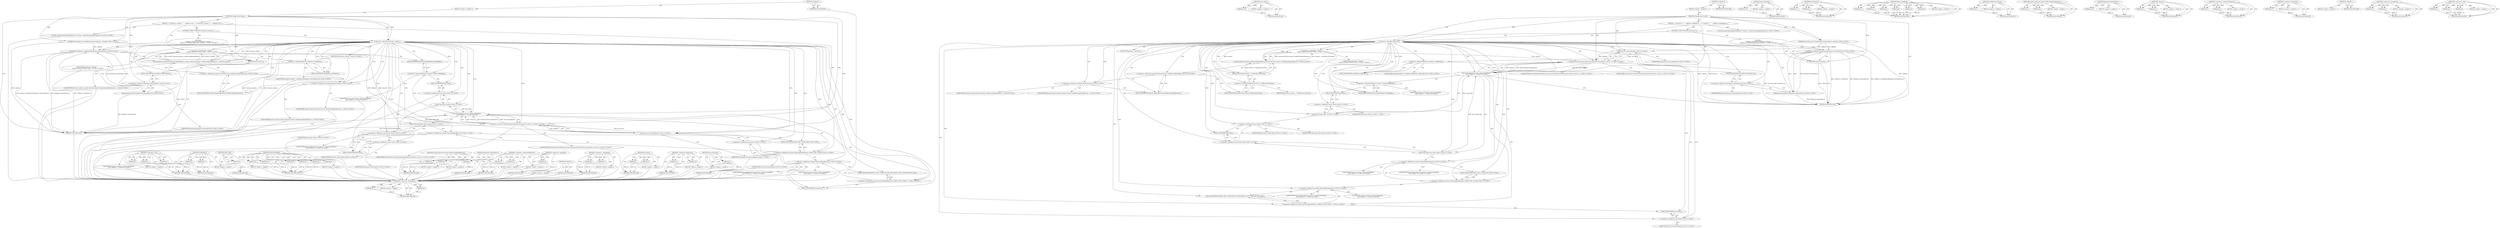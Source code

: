 digraph "std.move" {
vulnerable_114 [label=<(METHOD,&lt;operator&gt;.fieldAccess)>];
vulnerable_115 [label=<(PARAM,p1)>];
vulnerable_116 [label=<(PARAM,p2)>];
vulnerable_117 [label=<(BLOCK,&lt;empty&gt;,&lt;empty&gt;)>];
vulnerable_118 [label=<(METHOD_RETURN,ANY)>];
vulnerable_142 [label=<(METHOD,base.Time)>];
vulnerable_143 [label=<(PARAM,p1)>];
vulnerable_144 [label=<(BLOCK,&lt;empty&gt;,&lt;empty&gt;)>];
vulnerable_145 [label=<(METHOD_RETURN,ANY)>];
vulnerable_6 [label=<(METHOD,&lt;global&gt;)<SUB>1</SUB>>];
vulnerable_7 [label=<(BLOCK,&lt;empty&gt;,&lt;empty&gt;)<SUB>1</SUB>>];
vulnerable_8 [label=<(METHOD,ClearBrowserCache)<SUB>1</SUB>>];
vulnerable_9 [label="<(PARAM,std::unique_ptr&lt;ClearBrowserCacheCallback&gt; callback)<SUB>2</SUB>>"];
vulnerable_10 [label=<(BLOCK,{
  if (!process_) {
     callback-&gt;sendFailure...,{
  if (!process_) {
     callback-&gt;sendFailure...)<SUB>2</SUB>>];
vulnerable_11 [label=<(CONTROL_STRUCTURE,IF,if (!process_))<SUB>3</SUB>>];
vulnerable_12 [label=<(&lt;operator&gt;.logicalNot,!process_)<SUB>3</SUB>>];
vulnerable_13 [label=<(IDENTIFIER,process_,!process_)<SUB>3</SUB>>];
vulnerable_14 [label="<(BLOCK,{
     callback-&gt;sendFailure(Response::Internal...,{
     callback-&gt;sendFailure(Response::Internal...)<SUB>3</SUB>>"];
vulnerable_15 [label="<(sendFailure,callback-&gt;sendFailure(Response::InternalError()))<SUB>4</SUB>>"];
vulnerable_16 [label=<(&lt;operator&gt;.indirectFieldAccess,callback-&gt;sendFailure)<SUB>4</SUB>>];
vulnerable_17 [label="<(IDENTIFIER,callback,callback-&gt;sendFailure(Response::InternalError()))<SUB>4</SUB>>"];
vulnerable_18 [label=<(FIELD_IDENTIFIER,sendFailure,sendFailure)<SUB>4</SUB>>];
vulnerable_19 [label="<(Response.InternalError,Response::InternalError())<SUB>4</SUB>>"];
vulnerable_20 [label="<(&lt;operator&gt;.fieldAccess,Response::InternalError)<SUB>4</SUB>>"];
vulnerable_21 [label="<(IDENTIFIER,Response,Response::InternalError())<SUB>4</SUB>>"];
vulnerable_22 [label=<(FIELD_IDENTIFIER,InternalError,InternalError)<SUB>4</SUB>>];
vulnerable_23 [label=<(RETURN,return;,return;)<SUB>5</SUB>>];
vulnerable_24 [label="<(LOCAL,content.BrowsingDataRemover* remover: content.BrowsingDataRemover*)<SUB>7</SUB>>"];
vulnerable_25 [label="<(&lt;operator&gt;.assignment,* remover =
      content::BrowserContext::GetB...)<SUB>7</SUB>>"];
vulnerable_26 [label="<(IDENTIFIER,remover,* remover =
      content::BrowserContext::GetB...)<SUB>7</SUB>>"];
vulnerable_27 [label="<(content.BrowserContext.GetBrowsingDataRemover,content::BrowserContext::GetBrowsingDataRemover...)<SUB>8</SUB>>"];
vulnerable_28 [label="<(&lt;operator&gt;.fieldAccess,content::BrowserContext::GetBrowsingDataRemover)<SUB>8</SUB>>"];
vulnerable_29 [label="<(&lt;operator&gt;.fieldAccess,content::BrowserContext)<SUB>8</SUB>>"];
vulnerable_30 [label="<(IDENTIFIER,content,content::BrowserContext::GetBrowsingDataRemover...)<SUB>8</SUB>>"];
vulnerable_31 [label="<(IDENTIFIER,BrowserContext,content::BrowserContext::GetBrowsingDataRemover...)<SUB>8</SUB>>"];
vulnerable_32 [label=<(FIELD_IDENTIFIER,GetBrowsingDataRemover,GetBrowsingDataRemover)<SUB>8</SUB>>];
vulnerable_33 [label=<(GetBrowserContext,process_-&gt;GetBrowserContext())<SUB>9</SUB>>];
vulnerable_34 [label=<(&lt;operator&gt;.indirectFieldAccess,process_-&gt;GetBrowserContext)<SUB>9</SUB>>];
vulnerable_35 [label=<(IDENTIFIER,process_,process_-&gt;GetBrowserContext())<SUB>9</SUB>>];
vulnerable_36 [label=<(FIELD_IDENTIFIER,GetBrowserContext,GetBrowserContext)<SUB>9</SUB>>];
vulnerable_37 [label="<(RemoveAndReply,remover-&gt;RemoveAndReply(
       base::Time(), b...)<SUB>10</SUB>>"];
vulnerable_38 [label=<(&lt;operator&gt;.indirectFieldAccess,remover-&gt;RemoveAndReply)<SUB>10</SUB>>];
vulnerable_39 [label="<(IDENTIFIER,remover,remover-&gt;RemoveAndReply(
       base::Time(), b...)<SUB>10</SUB>>"];
vulnerable_40 [label=<(FIELD_IDENTIFIER,RemoveAndReply,RemoveAndReply)<SUB>10</SUB>>];
vulnerable_41 [label="<(base.Time,base::Time())<SUB>11</SUB>>"];
vulnerable_42 [label="<(&lt;operator&gt;.fieldAccess,base::Time)<SUB>11</SUB>>"];
vulnerable_43 [label="<(IDENTIFIER,base,base::Time())<SUB>11</SUB>>"];
vulnerable_44 [label=<(FIELD_IDENTIFIER,Time,Time)<SUB>11</SUB>>];
vulnerable_45 [label="<(base.Time.Max,base::Time::Max())<SUB>11</SUB>>"];
vulnerable_46 [label="<(&lt;operator&gt;.fieldAccess,base::Time::Max)<SUB>11</SUB>>"];
vulnerable_47 [label="<(&lt;operator&gt;.fieldAccess,base::Time)<SUB>11</SUB>>"];
vulnerable_48 [label="<(IDENTIFIER,base,base::Time::Max())<SUB>11</SUB>>"];
vulnerable_49 [label="<(IDENTIFIER,Time,base::Time::Max())<SUB>11</SUB>>"];
vulnerable_50 [label=<(FIELD_IDENTIFIER,Max,Max)<SUB>11</SUB>>];
vulnerable_51 [label="<(&lt;operator&gt;.fieldAccess,content::BrowsingDataRemover::DATA_TYPE_CACHE)<SUB>12</SUB>>"];
vulnerable_52 [label="<(&lt;operator&gt;.fieldAccess,content::BrowsingDataRemover)<SUB>12</SUB>>"];
vulnerable_53 [label="<(IDENTIFIER,content,remover-&gt;RemoveAndReply(
       base::Time(), b...)<SUB>12</SUB>>"];
vulnerable_54 [label="<(IDENTIFIER,BrowsingDataRemover,remover-&gt;RemoveAndReply(
       base::Time(), b...)<SUB>12</SUB>>"];
vulnerable_55 [label=<(FIELD_IDENTIFIER,DATA_TYPE_CACHE,DATA_TYPE_CACHE)<SUB>12</SUB>>];
vulnerable_56 [label="<(&lt;operator&gt;.fieldAccess,content::BrowsingDataRemover::ORIGIN_TYPE_UNPRO...)<SUB>13</SUB>>"];
vulnerable_57 [label="<(&lt;operator&gt;.fieldAccess,content::BrowsingDataRemover)<SUB>13</SUB>>"];
vulnerable_58 [label="<(IDENTIFIER,content,remover-&gt;RemoveAndReply(
       base::Time(), b...)<SUB>13</SUB>>"];
vulnerable_59 [label="<(IDENTIFIER,BrowsingDataRemover,remover-&gt;RemoveAndReply(
       base::Time(), b...)<SUB>13</SUB>>"];
vulnerable_60 [label=<(FIELD_IDENTIFIER,ORIGIN_TYPE_UNPROTECTED_WEB,ORIGIN_TYPE_UNPROTECTED_WEB)<SUB>13</SUB>>];
vulnerable_61 [label="<(&lt;operator&gt;.new,new DevtoolsClearCacheObserver(remover, std::mo...)<SUB>14</SUB>>"];
vulnerable_62 [label="<(IDENTIFIER,DevtoolsClearCacheObserver,new DevtoolsClearCacheObserver(remover, std::mo...)<SUB>14</SUB>>"];
vulnerable_63 [label="<(IDENTIFIER,remover,new DevtoolsClearCacheObserver(remover, std::mo...)<SUB>14</SUB>>"];
vulnerable_64 [label="<(std.move,std::move(callback))<SUB>14</SUB>>"];
vulnerable_65 [label="<(&lt;operator&gt;.fieldAccess,std::move)<SUB>14</SUB>>"];
vulnerable_66 [label="<(IDENTIFIER,std,std::move(callback))<SUB>14</SUB>>"];
vulnerable_67 [label=<(FIELD_IDENTIFIER,move,move)<SUB>14</SUB>>];
vulnerable_68 [label="<(IDENTIFIER,callback,std::move(callback))<SUB>14</SUB>>"];
vulnerable_69 [label=<(METHOD_RETURN,void)<SUB>1</SUB>>];
vulnerable_71 [label=<(METHOD_RETURN,ANY)<SUB>1</SUB>>];
vulnerable_146 [label=<(METHOD,base.Time.Max)>];
vulnerable_147 [label=<(PARAM,p1)>];
vulnerable_148 [label=<(BLOCK,&lt;empty&gt;,&lt;empty&gt;)>];
vulnerable_149 [label=<(METHOD_RETURN,ANY)>];
vulnerable_100 [label=<(METHOD,sendFailure)>];
vulnerable_101 [label=<(PARAM,p1)>];
vulnerable_102 [label=<(PARAM,p2)>];
vulnerable_103 [label=<(BLOCK,&lt;empty&gt;,&lt;empty&gt;)>];
vulnerable_104 [label=<(METHOD_RETURN,ANY)>];
vulnerable_133 [label=<(METHOD,RemoveAndReply)>];
vulnerable_134 [label=<(PARAM,p1)>];
vulnerable_135 [label=<(PARAM,p2)>];
vulnerable_136 [label=<(PARAM,p3)>];
vulnerable_137 [label=<(PARAM,p4)>];
vulnerable_138 [label=<(PARAM,p5)>];
vulnerable_139 [label=<(PARAM,p6)>];
vulnerable_140 [label=<(BLOCK,&lt;empty&gt;,&lt;empty&gt;)>];
vulnerable_141 [label=<(METHOD_RETURN,ANY)>];
vulnerable_129 [label=<(METHOD,GetBrowserContext)>];
vulnerable_130 [label=<(PARAM,p1)>];
vulnerable_131 [label=<(BLOCK,&lt;empty&gt;,&lt;empty&gt;)>];
vulnerable_132 [label=<(METHOD_RETURN,ANY)>];
vulnerable_124 [label=<(METHOD,content.BrowserContext.GetBrowsingDataRemover)>];
vulnerable_125 [label=<(PARAM,p1)>];
vulnerable_126 [label=<(PARAM,p2)>];
vulnerable_127 [label=<(BLOCK,&lt;empty&gt;,&lt;empty&gt;)>];
vulnerable_128 [label=<(METHOD_RETURN,ANY)>];
vulnerable_110 [label=<(METHOD,Response.InternalError)>];
vulnerable_111 [label=<(PARAM,p1)>];
vulnerable_112 [label=<(BLOCK,&lt;empty&gt;,&lt;empty&gt;)>];
vulnerable_113 [label=<(METHOD_RETURN,ANY)>];
vulnerable_156 [label=<(METHOD,std.move)>];
vulnerable_157 [label=<(PARAM,p1)>];
vulnerable_158 [label=<(PARAM,p2)>];
vulnerable_159 [label=<(BLOCK,&lt;empty&gt;,&lt;empty&gt;)>];
vulnerable_160 [label=<(METHOD_RETURN,ANY)>];
vulnerable_105 [label=<(METHOD,&lt;operator&gt;.indirectFieldAccess)>];
vulnerable_106 [label=<(PARAM,p1)>];
vulnerable_107 [label=<(PARAM,p2)>];
vulnerable_108 [label=<(BLOCK,&lt;empty&gt;,&lt;empty&gt;)>];
vulnerable_109 [label=<(METHOD_RETURN,ANY)>];
vulnerable_96 [label=<(METHOD,&lt;operator&gt;.logicalNot)>];
vulnerable_97 [label=<(PARAM,p1)>];
vulnerable_98 [label=<(BLOCK,&lt;empty&gt;,&lt;empty&gt;)>];
vulnerable_99 [label=<(METHOD_RETURN,ANY)>];
vulnerable_90 [label=<(METHOD,&lt;global&gt;)<SUB>1</SUB>>];
vulnerable_91 [label=<(BLOCK,&lt;empty&gt;,&lt;empty&gt;)>];
vulnerable_92 [label=<(METHOD_RETURN,ANY)>];
vulnerable_119 [label=<(METHOD,&lt;operator&gt;.assignment)>];
vulnerable_120 [label=<(PARAM,p1)>];
vulnerable_121 [label=<(PARAM,p2)>];
vulnerable_122 [label=<(BLOCK,&lt;empty&gt;,&lt;empty&gt;)>];
vulnerable_123 [label=<(METHOD_RETURN,ANY)>];
vulnerable_150 [label=<(METHOD,&lt;operator&gt;.new)>];
vulnerable_151 [label=<(PARAM,p1)>];
vulnerable_152 [label=<(PARAM,p2)>];
vulnerable_153 [label=<(PARAM,p3)>];
vulnerable_154 [label=<(BLOCK,&lt;empty&gt;,&lt;empty&gt;)>];
vulnerable_155 [label=<(METHOD_RETURN,ANY)>];
fixed_111 [label=<(METHOD,&lt;operator&gt;.fieldAccess)>];
fixed_112 [label=<(PARAM,p1)>];
fixed_113 [label=<(PARAM,p2)>];
fixed_114 [label=<(BLOCK,&lt;empty&gt;,&lt;empty&gt;)>];
fixed_115 [label=<(METHOD_RETURN,ANY)>];
fixed_139 [label=<(METHOD,base.Time.Max)>];
fixed_140 [label=<(PARAM,p1)>];
fixed_141 [label=<(BLOCK,&lt;empty&gt;,&lt;empty&gt;)>];
fixed_142 [label=<(METHOD_RETURN,ANY)>];
fixed_6 [label=<(METHOD,&lt;global&gt;)<SUB>1</SUB>>];
fixed_7 [label=<(BLOCK,&lt;empty&gt;,&lt;empty&gt;)<SUB>1</SUB>>];
fixed_8 [label=<(METHOD,ClearBrowserCache)<SUB>1</SUB>>];
fixed_9 [label="<(PARAM,std::unique_ptr&lt;ClearBrowserCacheCallback&gt; callback)<SUB>2</SUB>>"];
fixed_10 [label=<(BLOCK,{
  if (!browser_context_) {
     callback-&gt;sen...,{
  if (!browser_context_) {
     callback-&gt;sen...)<SUB>2</SUB>>];
fixed_11 [label=<(CONTROL_STRUCTURE,IF,if (!browser_context_))<SUB>3</SUB>>];
fixed_12 [label=<(&lt;operator&gt;.logicalNot,!browser_context_)<SUB>3</SUB>>];
fixed_13 [label=<(IDENTIFIER,browser_context_,!browser_context_)<SUB>3</SUB>>];
fixed_14 [label="<(BLOCK,{
     callback-&gt;sendFailure(Response::Internal...,{
     callback-&gt;sendFailure(Response::Internal...)<SUB>3</SUB>>"];
fixed_15 [label="<(sendFailure,callback-&gt;sendFailure(Response::InternalError()))<SUB>4</SUB>>"];
fixed_16 [label=<(&lt;operator&gt;.indirectFieldAccess,callback-&gt;sendFailure)<SUB>4</SUB>>];
fixed_17 [label="<(IDENTIFIER,callback,callback-&gt;sendFailure(Response::InternalError()))<SUB>4</SUB>>"];
fixed_18 [label=<(FIELD_IDENTIFIER,sendFailure,sendFailure)<SUB>4</SUB>>];
fixed_19 [label="<(Response.InternalError,Response::InternalError())<SUB>4</SUB>>"];
fixed_20 [label="<(&lt;operator&gt;.fieldAccess,Response::InternalError)<SUB>4</SUB>>"];
fixed_21 [label="<(IDENTIFIER,Response,Response::InternalError())<SUB>4</SUB>>"];
fixed_22 [label=<(FIELD_IDENTIFIER,InternalError,InternalError)<SUB>4</SUB>>];
fixed_23 [label=<(RETURN,return;,return;)<SUB>5</SUB>>];
fixed_24 [label="<(LOCAL,content.BrowsingDataRemover* remover: content.BrowsingDataRemover*)<SUB>7</SUB>>"];
fixed_25 [label="<(&lt;operator&gt;.assignment,* remover =
      content::BrowserContext::GetB...)<SUB>7</SUB>>"];
fixed_26 [label="<(IDENTIFIER,remover,* remover =
      content::BrowserContext::GetB...)<SUB>7</SUB>>"];
fixed_27 [label="<(content.BrowserContext.GetBrowsingDataRemover,content::BrowserContext::GetBrowsingDataRemover...)<SUB>8</SUB>>"];
fixed_28 [label="<(&lt;operator&gt;.fieldAccess,content::BrowserContext::GetBrowsingDataRemover)<SUB>8</SUB>>"];
fixed_29 [label="<(&lt;operator&gt;.fieldAccess,content::BrowserContext)<SUB>8</SUB>>"];
fixed_30 [label="<(IDENTIFIER,content,content::BrowserContext::GetBrowsingDataRemover...)<SUB>8</SUB>>"];
fixed_31 [label="<(IDENTIFIER,BrowserContext,content::BrowserContext::GetBrowsingDataRemover...)<SUB>8</SUB>>"];
fixed_32 [label=<(FIELD_IDENTIFIER,GetBrowsingDataRemover,GetBrowsingDataRemover)<SUB>8</SUB>>];
fixed_33 [label="<(IDENTIFIER,browser_context_,content::BrowserContext::GetBrowsingDataRemover...)<SUB>8</SUB>>"];
fixed_34 [label="<(RemoveAndReply,remover-&gt;RemoveAndReply(
       base::Time(), b...)<SUB>9</SUB>>"];
fixed_35 [label=<(&lt;operator&gt;.indirectFieldAccess,remover-&gt;RemoveAndReply)<SUB>9</SUB>>];
fixed_36 [label="<(IDENTIFIER,remover,remover-&gt;RemoveAndReply(
       base::Time(), b...)<SUB>9</SUB>>"];
fixed_37 [label=<(FIELD_IDENTIFIER,RemoveAndReply,RemoveAndReply)<SUB>9</SUB>>];
fixed_38 [label="<(base.Time,base::Time())<SUB>10</SUB>>"];
fixed_39 [label="<(&lt;operator&gt;.fieldAccess,base::Time)<SUB>10</SUB>>"];
fixed_40 [label="<(IDENTIFIER,base,base::Time())<SUB>10</SUB>>"];
fixed_41 [label=<(FIELD_IDENTIFIER,Time,Time)<SUB>10</SUB>>];
fixed_42 [label="<(base.Time.Max,base::Time::Max())<SUB>10</SUB>>"];
fixed_43 [label="<(&lt;operator&gt;.fieldAccess,base::Time::Max)<SUB>10</SUB>>"];
fixed_44 [label="<(&lt;operator&gt;.fieldAccess,base::Time)<SUB>10</SUB>>"];
fixed_45 [label="<(IDENTIFIER,base,base::Time::Max())<SUB>10</SUB>>"];
fixed_46 [label="<(IDENTIFIER,Time,base::Time::Max())<SUB>10</SUB>>"];
fixed_47 [label=<(FIELD_IDENTIFIER,Max,Max)<SUB>10</SUB>>];
fixed_48 [label="<(&lt;operator&gt;.fieldAccess,content::BrowsingDataRemover::DATA_TYPE_CACHE)<SUB>11</SUB>>"];
fixed_49 [label="<(&lt;operator&gt;.fieldAccess,content::BrowsingDataRemover)<SUB>11</SUB>>"];
fixed_50 [label="<(IDENTIFIER,content,remover-&gt;RemoveAndReply(
       base::Time(), b...)<SUB>11</SUB>>"];
fixed_51 [label="<(IDENTIFIER,BrowsingDataRemover,remover-&gt;RemoveAndReply(
       base::Time(), b...)<SUB>11</SUB>>"];
fixed_52 [label=<(FIELD_IDENTIFIER,DATA_TYPE_CACHE,DATA_TYPE_CACHE)<SUB>11</SUB>>];
fixed_53 [label="<(&lt;operator&gt;.fieldAccess,content::BrowsingDataRemover::ORIGIN_TYPE_UNPRO...)<SUB>12</SUB>>"];
fixed_54 [label="<(&lt;operator&gt;.fieldAccess,content::BrowsingDataRemover)<SUB>12</SUB>>"];
fixed_55 [label="<(IDENTIFIER,content,remover-&gt;RemoveAndReply(
       base::Time(), b...)<SUB>12</SUB>>"];
fixed_56 [label="<(IDENTIFIER,BrowsingDataRemover,remover-&gt;RemoveAndReply(
       base::Time(), b...)<SUB>12</SUB>>"];
fixed_57 [label=<(FIELD_IDENTIFIER,ORIGIN_TYPE_UNPROTECTED_WEB,ORIGIN_TYPE_UNPROTECTED_WEB)<SUB>12</SUB>>];
fixed_58 [label="<(&lt;operator&gt;.new,new DevtoolsClearCacheObserver(remover, std::mo...)<SUB>13</SUB>>"];
fixed_59 [label="<(IDENTIFIER,DevtoolsClearCacheObserver,new DevtoolsClearCacheObserver(remover, std::mo...)<SUB>13</SUB>>"];
fixed_60 [label="<(IDENTIFIER,remover,new DevtoolsClearCacheObserver(remover, std::mo...)<SUB>13</SUB>>"];
fixed_61 [label="<(std.move,std::move(callback))<SUB>13</SUB>>"];
fixed_62 [label="<(&lt;operator&gt;.fieldAccess,std::move)<SUB>13</SUB>>"];
fixed_63 [label="<(IDENTIFIER,std,std::move(callback))<SUB>13</SUB>>"];
fixed_64 [label=<(FIELD_IDENTIFIER,move,move)<SUB>13</SUB>>];
fixed_65 [label="<(IDENTIFIER,callback,std::move(callback))<SUB>13</SUB>>"];
fixed_66 [label=<(METHOD_RETURN,void)<SUB>1</SUB>>];
fixed_68 [label=<(METHOD_RETURN,ANY)<SUB>1</SUB>>];
fixed_143 [label=<(METHOD,&lt;operator&gt;.new)>];
fixed_144 [label=<(PARAM,p1)>];
fixed_145 [label=<(PARAM,p2)>];
fixed_146 [label=<(PARAM,p3)>];
fixed_147 [label=<(BLOCK,&lt;empty&gt;,&lt;empty&gt;)>];
fixed_148 [label=<(METHOD_RETURN,ANY)>];
fixed_97 [label=<(METHOD,sendFailure)>];
fixed_98 [label=<(PARAM,p1)>];
fixed_99 [label=<(PARAM,p2)>];
fixed_100 [label=<(BLOCK,&lt;empty&gt;,&lt;empty&gt;)>];
fixed_101 [label=<(METHOD_RETURN,ANY)>];
fixed_135 [label=<(METHOD,base.Time)>];
fixed_136 [label=<(PARAM,p1)>];
fixed_137 [label=<(BLOCK,&lt;empty&gt;,&lt;empty&gt;)>];
fixed_138 [label=<(METHOD_RETURN,ANY)>];
fixed_126 [label=<(METHOD,RemoveAndReply)>];
fixed_127 [label=<(PARAM,p1)>];
fixed_128 [label=<(PARAM,p2)>];
fixed_129 [label=<(PARAM,p3)>];
fixed_130 [label=<(PARAM,p4)>];
fixed_131 [label=<(PARAM,p5)>];
fixed_132 [label=<(PARAM,p6)>];
fixed_133 [label=<(BLOCK,&lt;empty&gt;,&lt;empty&gt;)>];
fixed_134 [label=<(METHOD_RETURN,ANY)>];
fixed_121 [label=<(METHOD,content.BrowserContext.GetBrowsingDataRemover)>];
fixed_122 [label=<(PARAM,p1)>];
fixed_123 [label=<(PARAM,p2)>];
fixed_124 [label=<(BLOCK,&lt;empty&gt;,&lt;empty&gt;)>];
fixed_125 [label=<(METHOD_RETURN,ANY)>];
fixed_107 [label=<(METHOD,Response.InternalError)>];
fixed_108 [label=<(PARAM,p1)>];
fixed_109 [label=<(BLOCK,&lt;empty&gt;,&lt;empty&gt;)>];
fixed_110 [label=<(METHOD_RETURN,ANY)>];
fixed_102 [label=<(METHOD,&lt;operator&gt;.indirectFieldAccess)>];
fixed_103 [label=<(PARAM,p1)>];
fixed_104 [label=<(PARAM,p2)>];
fixed_105 [label=<(BLOCK,&lt;empty&gt;,&lt;empty&gt;)>];
fixed_106 [label=<(METHOD_RETURN,ANY)>];
fixed_93 [label=<(METHOD,&lt;operator&gt;.logicalNot)>];
fixed_94 [label=<(PARAM,p1)>];
fixed_95 [label=<(BLOCK,&lt;empty&gt;,&lt;empty&gt;)>];
fixed_96 [label=<(METHOD_RETURN,ANY)>];
fixed_87 [label=<(METHOD,&lt;global&gt;)<SUB>1</SUB>>];
fixed_88 [label=<(BLOCK,&lt;empty&gt;,&lt;empty&gt;)>];
fixed_89 [label=<(METHOD_RETURN,ANY)>];
fixed_116 [label=<(METHOD,&lt;operator&gt;.assignment)>];
fixed_117 [label=<(PARAM,p1)>];
fixed_118 [label=<(PARAM,p2)>];
fixed_119 [label=<(BLOCK,&lt;empty&gt;,&lt;empty&gt;)>];
fixed_120 [label=<(METHOD_RETURN,ANY)>];
fixed_149 [label=<(METHOD,std.move)>];
fixed_150 [label=<(PARAM,p1)>];
fixed_151 [label=<(PARAM,p2)>];
fixed_152 [label=<(BLOCK,&lt;empty&gt;,&lt;empty&gt;)>];
fixed_153 [label=<(METHOD_RETURN,ANY)>];
vulnerable_114 -> vulnerable_115  [key=0, label="AST: "];
vulnerable_114 -> vulnerable_115  [key=1, label="DDG: "];
vulnerable_114 -> vulnerable_117  [key=0, label="AST: "];
vulnerable_114 -> vulnerable_116  [key=0, label="AST: "];
vulnerable_114 -> vulnerable_116  [key=1, label="DDG: "];
vulnerable_114 -> vulnerable_118  [key=0, label="AST: "];
vulnerable_114 -> vulnerable_118  [key=1, label="CFG: "];
vulnerable_115 -> vulnerable_118  [key=0, label="DDG: p1"];
vulnerable_116 -> vulnerable_118  [key=0, label="DDG: p2"];
vulnerable_142 -> vulnerable_143  [key=0, label="AST: "];
vulnerable_142 -> vulnerable_143  [key=1, label="DDG: "];
vulnerable_142 -> vulnerable_144  [key=0, label="AST: "];
vulnerable_142 -> vulnerable_145  [key=0, label="AST: "];
vulnerable_142 -> vulnerable_145  [key=1, label="CFG: "];
vulnerable_143 -> vulnerable_145  [key=0, label="DDG: p1"];
vulnerable_6 -> vulnerable_7  [key=0, label="AST: "];
vulnerable_6 -> vulnerable_71  [key=0, label="AST: "];
vulnerable_6 -> vulnerable_71  [key=1, label="CFG: "];
vulnerable_7 -> vulnerable_8  [key=0, label="AST: "];
vulnerable_8 -> vulnerable_9  [key=0, label="AST: "];
vulnerable_8 -> vulnerable_9  [key=1, label="DDG: "];
vulnerable_8 -> vulnerable_10  [key=0, label="AST: "];
vulnerable_8 -> vulnerable_69  [key=0, label="AST: "];
vulnerable_8 -> vulnerable_12  [key=0, label="CFG: "];
vulnerable_8 -> vulnerable_12  [key=1, label="DDG: "];
vulnerable_8 -> vulnerable_23  [key=0, label="DDG: "];
vulnerable_8 -> vulnerable_61  [key=0, label="DDG: "];
vulnerable_8 -> vulnerable_64  [key=0, label="DDG: "];
vulnerable_9 -> vulnerable_69  [key=0, label="DDG: callback"];
vulnerable_9 -> vulnerable_15  [key=0, label="DDG: callback"];
vulnerable_9 -> vulnerable_64  [key=0, label="DDG: callback"];
vulnerable_10 -> vulnerable_11  [key=0, label="AST: "];
vulnerable_10 -> vulnerable_24  [key=0, label="AST: "];
vulnerable_10 -> vulnerable_25  [key=0, label="AST: "];
vulnerable_10 -> vulnerable_37  [key=0, label="AST: "];
vulnerable_11 -> vulnerable_12  [key=0, label="AST: "];
vulnerable_11 -> vulnerable_14  [key=0, label="AST: "];
vulnerable_12 -> vulnerable_13  [key=0, label="AST: "];
vulnerable_12 -> vulnerable_18  [key=0, label="CFG: "];
vulnerable_12 -> vulnerable_18  [key=1, label="CDG: "];
vulnerable_12 -> vulnerable_29  [key=0, label="CFG: "];
vulnerable_12 -> vulnerable_29  [key=1, label="CDG: "];
vulnerable_12 -> vulnerable_69  [key=0, label="DDG: process_"];
vulnerable_12 -> vulnerable_69  [key=1, label="DDG: !process_"];
vulnerable_12 -> vulnerable_33  [key=0, label="DDG: process_"];
vulnerable_12 -> vulnerable_33  [key=1, label="CDG: "];
vulnerable_12 -> vulnerable_47  [key=0, label="CDG: "];
vulnerable_12 -> vulnerable_15  [key=0, label="CDG: "];
vulnerable_12 -> vulnerable_34  [key=0, label="CDG: "];
vulnerable_12 -> vulnerable_32  [key=0, label="CDG: "];
vulnerable_12 -> vulnerable_60  [key=0, label="CDG: "];
vulnerable_12 -> vulnerable_64  [key=0, label="CDG: "];
vulnerable_12 -> vulnerable_42  [key=0, label="CDG: "];
vulnerable_12 -> vulnerable_51  [key=0, label="CDG: "];
vulnerable_12 -> vulnerable_57  [key=0, label="CDG: "];
vulnerable_12 -> vulnerable_19  [key=0, label="CDG: "];
vulnerable_12 -> vulnerable_28  [key=0, label="CDG: "];
vulnerable_12 -> vulnerable_52  [key=0, label="CDG: "];
vulnerable_12 -> vulnerable_37  [key=0, label="CDG: "];
vulnerable_12 -> vulnerable_46  [key=0, label="CDG: "];
vulnerable_12 -> vulnerable_20  [key=0, label="CDG: "];
vulnerable_12 -> vulnerable_38  [key=0, label="CDG: "];
vulnerable_12 -> vulnerable_25  [key=0, label="CDG: "];
vulnerable_12 -> vulnerable_56  [key=0, label="CDG: "];
vulnerable_12 -> vulnerable_22  [key=0, label="CDG: "];
vulnerable_12 -> vulnerable_67  [key=0, label="CDG: "];
vulnerable_12 -> vulnerable_45  [key=0, label="CDG: "];
vulnerable_12 -> vulnerable_27  [key=0, label="CDG: "];
vulnerable_12 -> vulnerable_40  [key=0, label="CDG: "];
vulnerable_12 -> vulnerable_65  [key=0, label="CDG: "];
vulnerable_12 -> vulnerable_50  [key=0, label="CDG: "];
vulnerable_12 -> vulnerable_44  [key=0, label="CDG: "];
vulnerable_12 -> vulnerable_16  [key=0, label="CDG: "];
vulnerable_12 -> vulnerable_61  [key=0, label="CDG: "];
vulnerable_12 -> vulnerable_23  [key=0, label="CDG: "];
vulnerable_12 -> vulnerable_36  [key=0, label="CDG: "];
vulnerable_12 -> vulnerable_41  [key=0, label="CDG: "];
vulnerable_12 -> vulnerable_55  [key=0, label="CDG: "];
vulnerable_14 -> vulnerable_15  [key=0, label="AST: "];
vulnerable_14 -> vulnerable_23  [key=0, label="AST: "];
vulnerable_15 -> vulnerable_16  [key=0, label="AST: "];
vulnerable_15 -> vulnerable_19  [key=0, label="AST: "];
vulnerable_15 -> vulnerable_23  [key=0, label="CFG: "];
vulnerable_15 -> vulnerable_69  [key=0, label="DDG: callback-&gt;sendFailure"];
vulnerable_15 -> vulnerable_69  [key=1, label="DDG: Response::InternalError()"];
vulnerable_15 -> vulnerable_69  [key=2, label="DDG: callback-&gt;sendFailure(Response::InternalError())"];
vulnerable_16 -> vulnerable_17  [key=0, label="AST: "];
vulnerable_16 -> vulnerable_18  [key=0, label="AST: "];
vulnerable_16 -> vulnerable_22  [key=0, label="CFG: "];
vulnerable_18 -> vulnerable_16  [key=0, label="CFG: "];
vulnerable_19 -> vulnerable_20  [key=0, label="AST: "];
vulnerable_19 -> vulnerable_15  [key=0, label="CFG: "];
vulnerable_19 -> vulnerable_15  [key=1, label="DDG: Response::InternalError"];
vulnerable_19 -> vulnerable_69  [key=0, label="DDG: Response::InternalError"];
vulnerable_20 -> vulnerable_21  [key=0, label="AST: "];
vulnerable_20 -> vulnerable_22  [key=0, label="AST: "];
vulnerable_20 -> vulnerable_19  [key=0, label="CFG: "];
vulnerable_22 -> vulnerable_20  [key=0, label="CFG: "];
vulnerable_23 -> vulnerable_69  [key=0, label="CFG: "];
vulnerable_23 -> vulnerable_69  [key=1, label="DDG: &lt;RET&gt;"];
vulnerable_25 -> vulnerable_26  [key=0, label="AST: "];
vulnerable_25 -> vulnerable_27  [key=0, label="AST: "];
vulnerable_25 -> vulnerable_40  [key=0, label="CFG: "];
vulnerable_25 -> vulnerable_61  [key=0, label="DDG: remover"];
vulnerable_27 -> vulnerable_28  [key=0, label="AST: "];
vulnerable_27 -> vulnerable_33  [key=0, label="AST: "];
vulnerable_27 -> vulnerable_25  [key=0, label="CFG: "];
vulnerable_27 -> vulnerable_25  [key=1, label="DDG: content::BrowserContext::GetBrowsingDataRemover"];
vulnerable_27 -> vulnerable_25  [key=2, label="DDG: process_-&gt;GetBrowserContext()"];
vulnerable_28 -> vulnerable_29  [key=0, label="AST: "];
vulnerable_28 -> vulnerable_32  [key=0, label="AST: "];
vulnerable_28 -> vulnerable_36  [key=0, label="CFG: "];
vulnerable_29 -> vulnerable_30  [key=0, label="AST: "];
vulnerable_29 -> vulnerable_31  [key=0, label="AST: "];
vulnerable_29 -> vulnerable_32  [key=0, label="CFG: "];
vulnerable_32 -> vulnerable_28  [key=0, label="CFG: "];
vulnerable_33 -> vulnerable_34  [key=0, label="AST: "];
vulnerable_33 -> vulnerable_27  [key=0, label="CFG: "];
vulnerable_33 -> vulnerable_27  [key=1, label="DDG: process_-&gt;GetBrowserContext"];
vulnerable_34 -> vulnerable_35  [key=0, label="AST: "];
vulnerable_34 -> vulnerable_36  [key=0, label="AST: "];
vulnerable_34 -> vulnerable_33  [key=0, label="CFG: "];
vulnerable_36 -> vulnerable_34  [key=0, label="CFG: "];
vulnerable_37 -> vulnerable_38  [key=0, label="AST: "];
vulnerable_37 -> vulnerable_41  [key=0, label="AST: "];
vulnerable_37 -> vulnerable_45  [key=0, label="AST: "];
vulnerable_37 -> vulnerable_51  [key=0, label="AST: "];
vulnerable_37 -> vulnerable_56  [key=0, label="AST: "];
vulnerable_37 -> vulnerable_61  [key=0, label="AST: "];
vulnerable_37 -> vulnerable_69  [key=0, label="CFG: "];
vulnerable_38 -> vulnerable_39  [key=0, label="AST: "];
vulnerable_38 -> vulnerable_40  [key=0, label="AST: "];
vulnerable_38 -> vulnerable_44  [key=0, label="CFG: "];
vulnerable_40 -> vulnerable_38  [key=0, label="CFG: "];
vulnerable_41 -> vulnerable_42  [key=0, label="AST: "];
vulnerable_41 -> vulnerable_47  [key=0, label="CFG: "];
vulnerable_41 -> vulnerable_37  [key=0, label="DDG: base::Time"];
vulnerable_42 -> vulnerable_43  [key=0, label="AST: "];
vulnerable_42 -> vulnerable_44  [key=0, label="AST: "];
vulnerable_42 -> vulnerable_41  [key=0, label="CFG: "];
vulnerable_44 -> vulnerable_42  [key=0, label="CFG: "];
vulnerable_45 -> vulnerable_46  [key=0, label="AST: "];
vulnerable_45 -> vulnerable_52  [key=0, label="CFG: "];
vulnerable_45 -> vulnerable_37  [key=0, label="DDG: base::Time::Max"];
vulnerable_46 -> vulnerable_47  [key=0, label="AST: "];
vulnerable_46 -> vulnerable_50  [key=0, label="AST: "];
vulnerable_46 -> vulnerable_45  [key=0, label="CFG: "];
vulnerable_47 -> vulnerable_48  [key=0, label="AST: "];
vulnerable_47 -> vulnerable_49  [key=0, label="AST: "];
vulnerable_47 -> vulnerable_50  [key=0, label="CFG: "];
vulnerable_50 -> vulnerable_46  [key=0, label="CFG: "];
vulnerable_51 -> vulnerable_52  [key=0, label="AST: "];
vulnerable_51 -> vulnerable_55  [key=0, label="AST: "];
vulnerable_51 -> vulnerable_57  [key=0, label="CFG: "];
vulnerable_52 -> vulnerable_53  [key=0, label="AST: "];
vulnerable_52 -> vulnerable_54  [key=0, label="AST: "];
vulnerable_52 -> vulnerable_55  [key=0, label="CFG: "];
vulnerable_55 -> vulnerable_51  [key=0, label="CFG: "];
vulnerable_56 -> vulnerable_57  [key=0, label="AST: "];
vulnerable_56 -> vulnerable_60  [key=0, label="AST: "];
vulnerable_56 -> vulnerable_67  [key=0, label="CFG: "];
vulnerable_57 -> vulnerable_58  [key=0, label="AST: "];
vulnerable_57 -> vulnerable_59  [key=0, label="AST: "];
vulnerable_57 -> vulnerable_60  [key=0, label="CFG: "];
vulnerable_60 -> vulnerable_56  [key=0, label="CFG: "];
vulnerable_61 -> vulnerable_62  [key=0, label="AST: "];
vulnerable_61 -> vulnerable_63  [key=0, label="AST: "];
vulnerable_61 -> vulnerable_64  [key=0, label="AST: "];
vulnerable_61 -> vulnerable_37  [key=0, label="CFG: "];
vulnerable_61 -> vulnerable_37  [key=1, label="DDG: remover"];
vulnerable_61 -> vulnerable_37  [key=2, label="DDG: DevtoolsClearCacheObserver"];
vulnerable_61 -> vulnerable_37  [key=3, label="DDG: std::move(callback)"];
vulnerable_61 -> vulnerable_69  [key=0, label="DDG: DevtoolsClearCacheObserver"];
vulnerable_64 -> vulnerable_65  [key=0, label="AST: "];
vulnerable_64 -> vulnerable_68  [key=0, label="AST: "];
vulnerable_64 -> vulnerable_61  [key=0, label="CFG: "];
vulnerable_64 -> vulnerable_61  [key=1, label="DDG: std::move"];
vulnerable_64 -> vulnerable_61  [key=2, label="DDG: callback"];
vulnerable_65 -> vulnerable_66  [key=0, label="AST: "];
vulnerable_65 -> vulnerable_67  [key=0, label="AST: "];
vulnerable_65 -> vulnerable_64  [key=0, label="CFG: "];
vulnerable_67 -> vulnerable_65  [key=0, label="CFG: "];
vulnerable_146 -> vulnerable_147  [key=0, label="AST: "];
vulnerable_146 -> vulnerable_147  [key=1, label="DDG: "];
vulnerable_146 -> vulnerable_148  [key=0, label="AST: "];
vulnerable_146 -> vulnerable_149  [key=0, label="AST: "];
vulnerable_146 -> vulnerable_149  [key=1, label="CFG: "];
vulnerable_147 -> vulnerable_149  [key=0, label="DDG: p1"];
vulnerable_100 -> vulnerable_101  [key=0, label="AST: "];
vulnerable_100 -> vulnerable_101  [key=1, label="DDG: "];
vulnerable_100 -> vulnerable_103  [key=0, label="AST: "];
vulnerable_100 -> vulnerable_102  [key=0, label="AST: "];
vulnerable_100 -> vulnerable_102  [key=1, label="DDG: "];
vulnerable_100 -> vulnerable_104  [key=0, label="AST: "];
vulnerable_100 -> vulnerable_104  [key=1, label="CFG: "];
vulnerable_101 -> vulnerable_104  [key=0, label="DDG: p1"];
vulnerable_102 -> vulnerable_104  [key=0, label="DDG: p2"];
vulnerable_133 -> vulnerable_134  [key=0, label="AST: "];
vulnerable_133 -> vulnerable_134  [key=1, label="DDG: "];
vulnerable_133 -> vulnerable_140  [key=0, label="AST: "];
vulnerable_133 -> vulnerable_135  [key=0, label="AST: "];
vulnerable_133 -> vulnerable_135  [key=1, label="DDG: "];
vulnerable_133 -> vulnerable_141  [key=0, label="AST: "];
vulnerable_133 -> vulnerable_141  [key=1, label="CFG: "];
vulnerable_133 -> vulnerable_136  [key=0, label="AST: "];
vulnerable_133 -> vulnerable_136  [key=1, label="DDG: "];
vulnerable_133 -> vulnerable_137  [key=0, label="AST: "];
vulnerable_133 -> vulnerable_137  [key=1, label="DDG: "];
vulnerable_133 -> vulnerable_138  [key=0, label="AST: "];
vulnerable_133 -> vulnerable_138  [key=1, label="DDG: "];
vulnerable_133 -> vulnerable_139  [key=0, label="AST: "];
vulnerable_133 -> vulnerable_139  [key=1, label="DDG: "];
vulnerable_134 -> vulnerable_141  [key=0, label="DDG: p1"];
vulnerable_135 -> vulnerable_141  [key=0, label="DDG: p2"];
vulnerable_136 -> vulnerable_141  [key=0, label="DDG: p3"];
vulnerable_137 -> vulnerable_141  [key=0, label="DDG: p4"];
vulnerable_138 -> vulnerable_141  [key=0, label="DDG: p5"];
vulnerable_139 -> vulnerable_141  [key=0, label="DDG: p6"];
vulnerable_129 -> vulnerable_130  [key=0, label="AST: "];
vulnerable_129 -> vulnerable_130  [key=1, label="DDG: "];
vulnerable_129 -> vulnerable_131  [key=0, label="AST: "];
vulnerable_129 -> vulnerable_132  [key=0, label="AST: "];
vulnerable_129 -> vulnerable_132  [key=1, label="CFG: "];
vulnerable_130 -> vulnerable_132  [key=0, label="DDG: p1"];
vulnerable_124 -> vulnerable_125  [key=0, label="AST: "];
vulnerable_124 -> vulnerable_125  [key=1, label="DDG: "];
vulnerable_124 -> vulnerable_127  [key=0, label="AST: "];
vulnerable_124 -> vulnerable_126  [key=0, label="AST: "];
vulnerable_124 -> vulnerable_126  [key=1, label="DDG: "];
vulnerable_124 -> vulnerable_128  [key=0, label="AST: "];
vulnerable_124 -> vulnerable_128  [key=1, label="CFG: "];
vulnerable_125 -> vulnerable_128  [key=0, label="DDG: p1"];
vulnerable_126 -> vulnerable_128  [key=0, label="DDG: p2"];
vulnerable_110 -> vulnerable_111  [key=0, label="AST: "];
vulnerable_110 -> vulnerable_111  [key=1, label="DDG: "];
vulnerable_110 -> vulnerable_112  [key=0, label="AST: "];
vulnerable_110 -> vulnerable_113  [key=0, label="AST: "];
vulnerable_110 -> vulnerable_113  [key=1, label="CFG: "];
vulnerable_111 -> vulnerable_113  [key=0, label="DDG: p1"];
vulnerable_156 -> vulnerable_157  [key=0, label="AST: "];
vulnerable_156 -> vulnerable_157  [key=1, label="DDG: "];
vulnerable_156 -> vulnerable_159  [key=0, label="AST: "];
vulnerable_156 -> vulnerable_158  [key=0, label="AST: "];
vulnerable_156 -> vulnerable_158  [key=1, label="DDG: "];
vulnerable_156 -> vulnerable_160  [key=0, label="AST: "];
vulnerable_156 -> vulnerable_160  [key=1, label="CFG: "];
vulnerable_157 -> vulnerable_160  [key=0, label="DDG: p1"];
vulnerable_158 -> vulnerable_160  [key=0, label="DDG: p2"];
vulnerable_105 -> vulnerable_106  [key=0, label="AST: "];
vulnerable_105 -> vulnerable_106  [key=1, label="DDG: "];
vulnerable_105 -> vulnerable_108  [key=0, label="AST: "];
vulnerable_105 -> vulnerable_107  [key=0, label="AST: "];
vulnerable_105 -> vulnerable_107  [key=1, label="DDG: "];
vulnerable_105 -> vulnerable_109  [key=0, label="AST: "];
vulnerable_105 -> vulnerable_109  [key=1, label="CFG: "];
vulnerable_106 -> vulnerable_109  [key=0, label="DDG: p1"];
vulnerable_107 -> vulnerable_109  [key=0, label="DDG: p2"];
vulnerable_96 -> vulnerable_97  [key=0, label="AST: "];
vulnerable_96 -> vulnerable_97  [key=1, label="DDG: "];
vulnerable_96 -> vulnerable_98  [key=0, label="AST: "];
vulnerable_96 -> vulnerable_99  [key=0, label="AST: "];
vulnerable_96 -> vulnerable_99  [key=1, label="CFG: "];
vulnerable_97 -> vulnerable_99  [key=0, label="DDG: p1"];
vulnerable_90 -> vulnerable_91  [key=0, label="AST: "];
vulnerable_90 -> vulnerable_92  [key=0, label="AST: "];
vulnerable_90 -> vulnerable_92  [key=1, label="CFG: "];
vulnerable_119 -> vulnerable_120  [key=0, label="AST: "];
vulnerable_119 -> vulnerable_120  [key=1, label="DDG: "];
vulnerable_119 -> vulnerable_122  [key=0, label="AST: "];
vulnerable_119 -> vulnerable_121  [key=0, label="AST: "];
vulnerable_119 -> vulnerable_121  [key=1, label="DDG: "];
vulnerable_119 -> vulnerable_123  [key=0, label="AST: "];
vulnerable_119 -> vulnerable_123  [key=1, label="CFG: "];
vulnerable_120 -> vulnerable_123  [key=0, label="DDG: p1"];
vulnerable_121 -> vulnerable_123  [key=0, label="DDG: p2"];
vulnerable_150 -> vulnerable_151  [key=0, label="AST: "];
vulnerable_150 -> vulnerable_151  [key=1, label="DDG: "];
vulnerable_150 -> vulnerable_154  [key=0, label="AST: "];
vulnerable_150 -> vulnerable_152  [key=0, label="AST: "];
vulnerable_150 -> vulnerable_152  [key=1, label="DDG: "];
vulnerable_150 -> vulnerable_155  [key=0, label="AST: "];
vulnerable_150 -> vulnerable_155  [key=1, label="CFG: "];
vulnerable_150 -> vulnerable_153  [key=0, label="AST: "];
vulnerable_150 -> vulnerable_153  [key=1, label="DDG: "];
vulnerable_151 -> vulnerable_155  [key=0, label="DDG: p1"];
vulnerable_152 -> vulnerable_155  [key=0, label="DDG: p2"];
vulnerable_153 -> vulnerable_155  [key=0, label="DDG: p3"];
fixed_111 -> fixed_112  [key=0, label="AST: "];
fixed_111 -> fixed_112  [key=1, label="DDG: "];
fixed_111 -> fixed_114  [key=0, label="AST: "];
fixed_111 -> fixed_113  [key=0, label="AST: "];
fixed_111 -> fixed_113  [key=1, label="DDG: "];
fixed_111 -> fixed_115  [key=0, label="AST: "];
fixed_111 -> fixed_115  [key=1, label="CFG: "];
fixed_112 -> fixed_115  [key=0, label="DDG: p1"];
fixed_113 -> fixed_115  [key=0, label="DDG: p2"];
fixed_114 -> vulnerable_114  [key=0];
fixed_115 -> vulnerable_114  [key=0];
fixed_139 -> fixed_140  [key=0, label="AST: "];
fixed_139 -> fixed_140  [key=1, label="DDG: "];
fixed_139 -> fixed_141  [key=0, label="AST: "];
fixed_139 -> fixed_142  [key=0, label="AST: "];
fixed_139 -> fixed_142  [key=1, label="CFG: "];
fixed_140 -> fixed_142  [key=0, label="DDG: p1"];
fixed_141 -> vulnerable_114  [key=0];
fixed_142 -> vulnerable_114  [key=0];
fixed_6 -> fixed_7  [key=0, label="AST: "];
fixed_6 -> fixed_68  [key=0, label="AST: "];
fixed_6 -> fixed_68  [key=1, label="CFG: "];
fixed_7 -> fixed_8  [key=0, label="AST: "];
fixed_8 -> fixed_9  [key=0, label="AST: "];
fixed_8 -> fixed_9  [key=1, label="DDG: "];
fixed_8 -> fixed_10  [key=0, label="AST: "];
fixed_8 -> fixed_66  [key=0, label="AST: "];
fixed_8 -> fixed_12  [key=0, label="CFG: "];
fixed_8 -> fixed_12  [key=1, label="DDG: "];
fixed_8 -> fixed_23  [key=0, label="DDG: "];
fixed_8 -> fixed_27  [key=0, label="DDG: "];
fixed_8 -> fixed_58  [key=0, label="DDG: "];
fixed_8 -> fixed_61  [key=0, label="DDG: "];
fixed_9 -> fixed_66  [key=0, label="DDG: callback"];
fixed_9 -> fixed_15  [key=0, label="DDG: callback"];
fixed_9 -> fixed_61  [key=0, label="DDG: callback"];
fixed_10 -> fixed_11  [key=0, label="AST: "];
fixed_10 -> fixed_24  [key=0, label="AST: "];
fixed_10 -> fixed_25  [key=0, label="AST: "];
fixed_10 -> fixed_34  [key=0, label="AST: "];
fixed_11 -> fixed_12  [key=0, label="AST: "];
fixed_11 -> fixed_14  [key=0, label="AST: "];
fixed_12 -> fixed_13  [key=0, label="AST: "];
fixed_12 -> fixed_18  [key=0, label="CFG: "];
fixed_12 -> fixed_18  [key=1, label="CDG: "];
fixed_12 -> fixed_29  [key=0, label="CFG: "];
fixed_12 -> fixed_29  [key=1, label="CDG: "];
fixed_12 -> fixed_66  [key=0, label="DDG: browser_context_"];
fixed_12 -> fixed_66  [key=1, label="DDG: !browser_context_"];
fixed_12 -> fixed_27  [key=0, label="DDG: browser_context_"];
fixed_12 -> fixed_27  [key=1, label="CDG: "];
fixed_12 -> fixed_47  [key=0, label="CDG: "];
fixed_12 -> fixed_15  [key=0, label="CDG: "];
fixed_12 -> fixed_34  [key=0, label="CDG: "];
fixed_12 -> fixed_48  [key=0, label="CDG: "];
fixed_12 -> fixed_32  [key=0, label="CDG: "];
fixed_12 -> fixed_49  [key=0, label="CDG: "];
fixed_12 -> fixed_64  [key=0, label="CDG: "];
fixed_12 -> fixed_42  [key=0, label="CDG: "];
fixed_12 -> fixed_57  [key=0, label="CDG: "];
fixed_12 -> fixed_19  [key=0, label="CDG: "];
fixed_12 -> fixed_28  [key=0, label="CDG: "];
fixed_12 -> fixed_52  [key=0, label="CDG: "];
fixed_12 -> fixed_37  [key=0, label="CDG: "];
fixed_12 -> fixed_20  [key=0, label="CDG: "];
fixed_12 -> fixed_38  [key=0, label="CDG: "];
fixed_12 -> fixed_25  [key=0, label="CDG: "];
fixed_12 -> fixed_22  [key=0, label="CDG: "];
fixed_12 -> fixed_44  [key=0, label="CDG: "];
fixed_12 -> fixed_35  [key=0, label="CDG: "];
fixed_12 -> fixed_54  [key=0, label="CDG: "];
fixed_12 -> fixed_43  [key=0, label="CDG: "];
fixed_12 -> fixed_16  [key=0, label="CDG: "];
fixed_12 -> fixed_58  [key=0, label="CDG: "];
fixed_12 -> fixed_61  [key=0, label="CDG: "];
fixed_12 -> fixed_23  [key=0, label="CDG: "];
fixed_12 -> fixed_53  [key=0, label="CDG: "];
fixed_12 -> fixed_41  [key=0, label="CDG: "];
fixed_12 -> fixed_62  [key=0, label="CDG: "];
fixed_12 -> fixed_39  [key=0, label="CDG: "];
fixed_13 -> vulnerable_114  [key=0];
fixed_14 -> fixed_15  [key=0, label="AST: "];
fixed_14 -> fixed_23  [key=0, label="AST: "];
fixed_15 -> fixed_16  [key=0, label="AST: "];
fixed_15 -> fixed_19  [key=0, label="AST: "];
fixed_15 -> fixed_23  [key=0, label="CFG: "];
fixed_15 -> fixed_66  [key=0, label="DDG: callback-&gt;sendFailure"];
fixed_15 -> fixed_66  [key=1, label="DDG: Response::InternalError()"];
fixed_15 -> fixed_66  [key=2, label="DDG: callback-&gt;sendFailure(Response::InternalError())"];
fixed_16 -> fixed_17  [key=0, label="AST: "];
fixed_16 -> fixed_18  [key=0, label="AST: "];
fixed_16 -> fixed_22  [key=0, label="CFG: "];
fixed_17 -> vulnerable_114  [key=0];
fixed_18 -> fixed_16  [key=0, label="CFG: "];
fixed_19 -> fixed_20  [key=0, label="AST: "];
fixed_19 -> fixed_15  [key=0, label="CFG: "];
fixed_19 -> fixed_15  [key=1, label="DDG: Response::InternalError"];
fixed_19 -> fixed_66  [key=0, label="DDG: Response::InternalError"];
fixed_20 -> fixed_21  [key=0, label="AST: "];
fixed_20 -> fixed_22  [key=0, label="AST: "];
fixed_20 -> fixed_19  [key=0, label="CFG: "];
fixed_21 -> vulnerable_114  [key=0];
fixed_22 -> fixed_20  [key=0, label="CFG: "];
fixed_23 -> fixed_66  [key=0, label="CFG: "];
fixed_23 -> fixed_66  [key=1, label="DDG: &lt;RET&gt;"];
fixed_24 -> vulnerable_114  [key=0];
fixed_25 -> fixed_26  [key=0, label="AST: "];
fixed_25 -> fixed_27  [key=0, label="AST: "];
fixed_25 -> fixed_37  [key=0, label="CFG: "];
fixed_25 -> fixed_58  [key=0, label="DDG: remover"];
fixed_26 -> vulnerable_114  [key=0];
fixed_27 -> fixed_28  [key=0, label="AST: "];
fixed_27 -> fixed_33  [key=0, label="AST: "];
fixed_27 -> fixed_25  [key=0, label="CFG: "];
fixed_27 -> fixed_25  [key=1, label="DDG: content::BrowserContext::GetBrowsingDataRemover"];
fixed_27 -> fixed_25  [key=2, label="DDG: browser_context_"];
fixed_28 -> fixed_29  [key=0, label="AST: "];
fixed_28 -> fixed_32  [key=0, label="AST: "];
fixed_28 -> fixed_27  [key=0, label="CFG: "];
fixed_29 -> fixed_30  [key=0, label="AST: "];
fixed_29 -> fixed_31  [key=0, label="AST: "];
fixed_29 -> fixed_32  [key=0, label="CFG: "];
fixed_30 -> vulnerable_114  [key=0];
fixed_31 -> vulnerable_114  [key=0];
fixed_32 -> fixed_28  [key=0, label="CFG: "];
fixed_33 -> vulnerable_114  [key=0];
fixed_34 -> fixed_35  [key=0, label="AST: "];
fixed_34 -> fixed_38  [key=0, label="AST: "];
fixed_34 -> fixed_42  [key=0, label="AST: "];
fixed_34 -> fixed_48  [key=0, label="AST: "];
fixed_34 -> fixed_53  [key=0, label="AST: "];
fixed_34 -> fixed_58  [key=0, label="AST: "];
fixed_34 -> fixed_66  [key=0, label="CFG: "];
fixed_35 -> fixed_36  [key=0, label="AST: "];
fixed_35 -> fixed_37  [key=0, label="AST: "];
fixed_35 -> fixed_41  [key=0, label="CFG: "];
fixed_36 -> vulnerable_114  [key=0];
fixed_37 -> fixed_35  [key=0, label="CFG: "];
fixed_38 -> fixed_39  [key=0, label="AST: "];
fixed_38 -> fixed_44  [key=0, label="CFG: "];
fixed_38 -> fixed_34  [key=0, label="DDG: base::Time"];
fixed_39 -> fixed_40  [key=0, label="AST: "];
fixed_39 -> fixed_41  [key=0, label="AST: "];
fixed_39 -> fixed_38  [key=0, label="CFG: "];
fixed_40 -> vulnerable_114  [key=0];
fixed_41 -> fixed_39  [key=0, label="CFG: "];
fixed_42 -> fixed_43  [key=0, label="AST: "];
fixed_42 -> fixed_49  [key=0, label="CFG: "];
fixed_42 -> fixed_34  [key=0, label="DDG: base::Time::Max"];
fixed_43 -> fixed_44  [key=0, label="AST: "];
fixed_43 -> fixed_47  [key=0, label="AST: "];
fixed_43 -> fixed_42  [key=0, label="CFG: "];
fixed_44 -> fixed_45  [key=0, label="AST: "];
fixed_44 -> fixed_46  [key=0, label="AST: "];
fixed_44 -> fixed_47  [key=0, label="CFG: "];
fixed_45 -> vulnerable_114  [key=0];
fixed_46 -> vulnerable_114  [key=0];
fixed_47 -> fixed_43  [key=0, label="CFG: "];
fixed_48 -> fixed_49  [key=0, label="AST: "];
fixed_48 -> fixed_52  [key=0, label="AST: "];
fixed_48 -> fixed_54  [key=0, label="CFG: "];
fixed_49 -> fixed_50  [key=0, label="AST: "];
fixed_49 -> fixed_51  [key=0, label="AST: "];
fixed_49 -> fixed_52  [key=0, label="CFG: "];
fixed_50 -> vulnerable_114  [key=0];
fixed_51 -> vulnerable_114  [key=0];
fixed_52 -> fixed_48  [key=0, label="CFG: "];
fixed_53 -> fixed_54  [key=0, label="AST: "];
fixed_53 -> fixed_57  [key=0, label="AST: "];
fixed_53 -> fixed_64  [key=0, label="CFG: "];
fixed_54 -> fixed_55  [key=0, label="AST: "];
fixed_54 -> fixed_56  [key=0, label="AST: "];
fixed_54 -> fixed_57  [key=0, label="CFG: "];
fixed_55 -> vulnerable_114  [key=0];
fixed_56 -> vulnerable_114  [key=0];
fixed_57 -> fixed_53  [key=0, label="CFG: "];
fixed_58 -> fixed_59  [key=0, label="AST: "];
fixed_58 -> fixed_60  [key=0, label="AST: "];
fixed_58 -> fixed_61  [key=0, label="AST: "];
fixed_58 -> fixed_34  [key=0, label="CFG: "];
fixed_58 -> fixed_34  [key=1, label="DDG: remover"];
fixed_58 -> fixed_34  [key=2, label="DDG: DevtoolsClearCacheObserver"];
fixed_58 -> fixed_34  [key=3, label="DDG: std::move(callback)"];
fixed_58 -> fixed_66  [key=0, label="DDG: DevtoolsClearCacheObserver"];
fixed_59 -> vulnerable_114  [key=0];
fixed_60 -> vulnerable_114  [key=0];
fixed_61 -> fixed_62  [key=0, label="AST: "];
fixed_61 -> fixed_65  [key=0, label="AST: "];
fixed_61 -> fixed_58  [key=0, label="CFG: "];
fixed_61 -> fixed_58  [key=1, label="DDG: std::move"];
fixed_61 -> fixed_58  [key=2, label="DDG: callback"];
fixed_62 -> fixed_63  [key=0, label="AST: "];
fixed_62 -> fixed_64  [key=0, label="AST: "];
fixed_62 -> fixed_61  [key=0, label="CFG: "];
fixed_63 -> vulnerable_114  [key=0];
fixed_64 -> fixed_62  [key=0, label="CFG: "];
fixed_65 -> vulnerable_114  [key=0];
fixed_66 -> vulnerable_114  [key=0];
fixed_68 -> vulnerable_114  [key=0];
fixed_143 -> fixed_144  [key=0, label="AST: "];
fixed_143 -> fixed_144  [key=1, label="DDG: "];
fixed_143 -> fixed_147  [key=0, label="AST: "];
fixed_143 -> fixed_145  [key=0, label="AST: "];
fixed_143 -> fixed_145  [key=1, label="DDG: "];
fixed_143 -> fixed_148  [key=0, label="AST: "];
fixed_143 -> fixed_148  [key=1, label="CFG: "];
fixed_143 -> fixed_146  [key=0, label="AST: "];
fixed_143 -> fixed_146  [key=1, label="DDG: "];
fixed_144 -> fixed_148  [key=0, label="DDG: p1"];
fixed_145 -> fixed_148  [key=0, label="DDG: p2"];
fixed_146 -> fixed_148  [key=0, label="DDG: p3"];
fixed_147 -> vulnerable_114  [key=0];
fixed_148 -> vulnerable_114  [key=0];
fixed_97 -> fixed_98  [key=0, label="AST: "];
fixed_97 -> fixed_98  [key=1, label="DDG: "];
fixed_97 -> fixed_100  [key=0, label="AST: "];
fixed_97 -> fixed_99  [key=0, label="AST: "];
fixed_97 -> fixed_99  [key=1, label="DDG: "];
fixed_97 -> fixed_101  [key=0, label="AST: "];
fixed_97 -> fixed_101  [key=1, label="CFG: "];
fixed_98 -> fixed_101  [key=0, label="DDG: p1"];
fixed_99 -> fixed_101  [key=0, label="DDG: p2"];
fixed_100 -> vulnerable_114  [key=0];
fixed_101 -> vulnerable_114  [key=0];
fixed_135 -> fixed_136  [key=0, label="AST: "];
fixed_135 -> fixed_136  [key=1, label="DDG: "];
fixed_135 -> fixed_137  [key=0, label="AST: "];
fixed_135 -> fixed_138  [key=0, label="AST: "];
fixed_135 -> fixed_138  [key=1, label="CFG: "];
fixed_136 -> fixed_138  [key=0, label="DDG: p1"];
fixed_137 -> vulnerable_114  [key=0];
fixed_138 -> vulnerable_114  [key=0];
fixed_126 -> fixed_127  [key=0, label="AST: "];
fixed_126 -> fixed_127  [key=1, label="DDG: "];
fixed_126 -> fixed_133  [key=0, label="AST: "];
fixed_126 -> fixed_128  [key=0, label="AST: "];
fixed_126 -> fixed_128  [key=1, label="DDG: "];
fixed_126 -> fixed_134  [key=0, label="AST: "];
fixed_126 -> fixed_134  [key=1, label="CFG: "];
fixed_126 -> fixed_129  [key=0, label="AST: "];
fixed_126 -> fixed_129  [key=1, label="DDG: "];
fixed_126 -> fixed_130  [key=0, label="AST: "];
fixed_126 -> fixed_130  [key=1, label="DDG: "];
fixed_126 -> fixed_131  [key=0, label="AST: "];
fixed_126 -> fixed_131  [key=1, label="DDG: "];
fixed_126 -> fixed_132  [key=0, label="AST: "];
fixed_126 -> fixed_132  [key=1, label="DDG: "];
fixed_127 -> fixed_134  [key=0, label="DDG: p1"];
fixed_128 -> fixed_134  [key=0, label="DDG: p2"];
fixed_129 -> fixed_134  [key=0, label="DDG: p3"];
fixed_130 -> fixed_134  [key=0, label="DDG: p4"];
fixed_131 -> fixed_134  [key=0, label="DDG: p5"];
fixed_132 -> fixed_134  [key=0, label="DDG: p6"];
fixed_133 -> vulnerable_114  [key=0];
fixed_134 -> vulnerable_114  [key=0];
fixed_121 -> fixed_122  [key=0, label="AST: "];
fixed_121 -> fixed_122  [key=1, label="DDG: "];
fixed_121 -> fixed_124  [key=0, label="AST: "];
fixed_121 -> fixed_123  [key=0, label="AST: "];
fixed_121 -> fixed_123  [key=1, label="DDG: "];
fixed_121 -> fixed_125  [key=0, label="AST: "];
fixed_121 -> fixed_125  [key=1, label="CFG: "];
fixed_122 -> fixed_125  [key=0, label="DDG: p1"];
fixed_123 -> fixed_125  [key=0, label="DDG: p2"];
fixed_124 -> vulnerable_114  [key=0];
fixed_125 -> vulnerable_114  [key=0];
fixed_107 -> fixed_108  [key=0, label="AST: "];
fixed_107 -> fixed_108  [key=1, label="DDG: "];
fixed_107 -> fixed_109  [key=0, label="AST: "];
fixed_107 -> fixed_110  [key=0, label="AST: "];
fixed_107 -> fixed_110  [key=1, label="CFG: "];
fixed_108 -> fixed_110  [key=0, label="DDG: p1"];
fixed_109 -> vulnerable_114  [key=0];
fixed_110 -> vulnerable_114  [key=0];
fixed_102 -> fixed_103  [key=0, label="AST: "];
fixed_102 -> fixed_103  [key=1, label="DDG: "];
fixed_102 -> fixed_105  [key=0, label="AST: "];
fixed_102 -> fixed_104  [key=0, label="AST: "];
fixed_102 -> fixed_104  [key=1, label="DDG: "];
fixed_102 -> fixed_106  [key=0, label="AST: "];
fixed_102 -> fixed_106  [key=1, label="CFG: "];
fixed_103 -> fixed_106  [key=0, label="DDG: p1"];
fixed_104 -> fixed_106  [key=0, label="DDG: p2"];
fixed_105 -> vulnerable_114  [key=0];
fixed_106 -> vulnerable_114  [key=0];
fixed_93 -> fixed_94  [key=0, label="AST: "];
fixed_93 -> fixed_94  [key=1, label="DDG: "];
fixed_93 -> fixed_95  [key=0, label="AST: "];
fixed_93 -> fixed_96  [key=0, label="AST: "];
fixed_93 -> fixed_96  [key=1, label="CFG: "];
fixed_94 -> fixed_96  [key=0, label="DDG: p1"];
fixed_95 -> vulnerable_114  [key=0];
fixed_96 -> vulnerable_114  [key=0];
fixed_87 -> fixed_88  [key=0, label="AST: "];
fixed_87 -> fixed_89  [key=0, label="AST: "];
fixed_87 -> fixed_89  [key=1, label="CFG: "];
fixed_88 -> vulnerable_114  [key=0];
fixed_89 -> vulnerable_114  [key=0];
fixed_116 -> fixed_117  [key=0, label="AST: "];
fixed_116 -> fixed_117  [key=1, label="DDG: "];
fixed_116 -> fixed_119  [key=0, label="AST: "];
fixed_116 -> fixed_118  [key=0, label="AST: "];
fixed_116 -> fixed_118  [key=1, label="DDG: "];
fixed_116 -> fixed_120  [key=0, label="AST: "];
fixed_116 -> fixed_120  [key=1, label="CFG: "];
fixed_117 -> fixed_120  [key=0, label="DDG: p1"];
fixed_118 -> fixed_120  [key=0, label="DDG: p2"];
fixed_119 -> vulnerable_114  [key=0];
fixed_120 -> vulnerable_114  [key=0];
fixed_149 -> fixed_150  [key=0, label="AST: "];
fixed_149 -> fixed_150  [key=1, label="DDG: "];
fixed_149 -> fixed_152  [key=0, label="AST: "];
fixed_149 -> fixed_151  [key=0, label="AST: "];
fixed_149 -> fixed_151  [key=1, label="DDG: "];
fixed_149 -> fixed_153  [key=0, label="AST: "];
fixed_149 -> fixed_153  [key=1, label="CFG: "];
fixed_150 -> fixed_153  [key=0, label="DDG: p1"];
fixed_151 -> fixed_153  [key=0, label="DDG: p2"];
fixed_152 -> vulnerable_114  [key=0];
fixed_153 -> vulnerable_114  [key=0];
}
